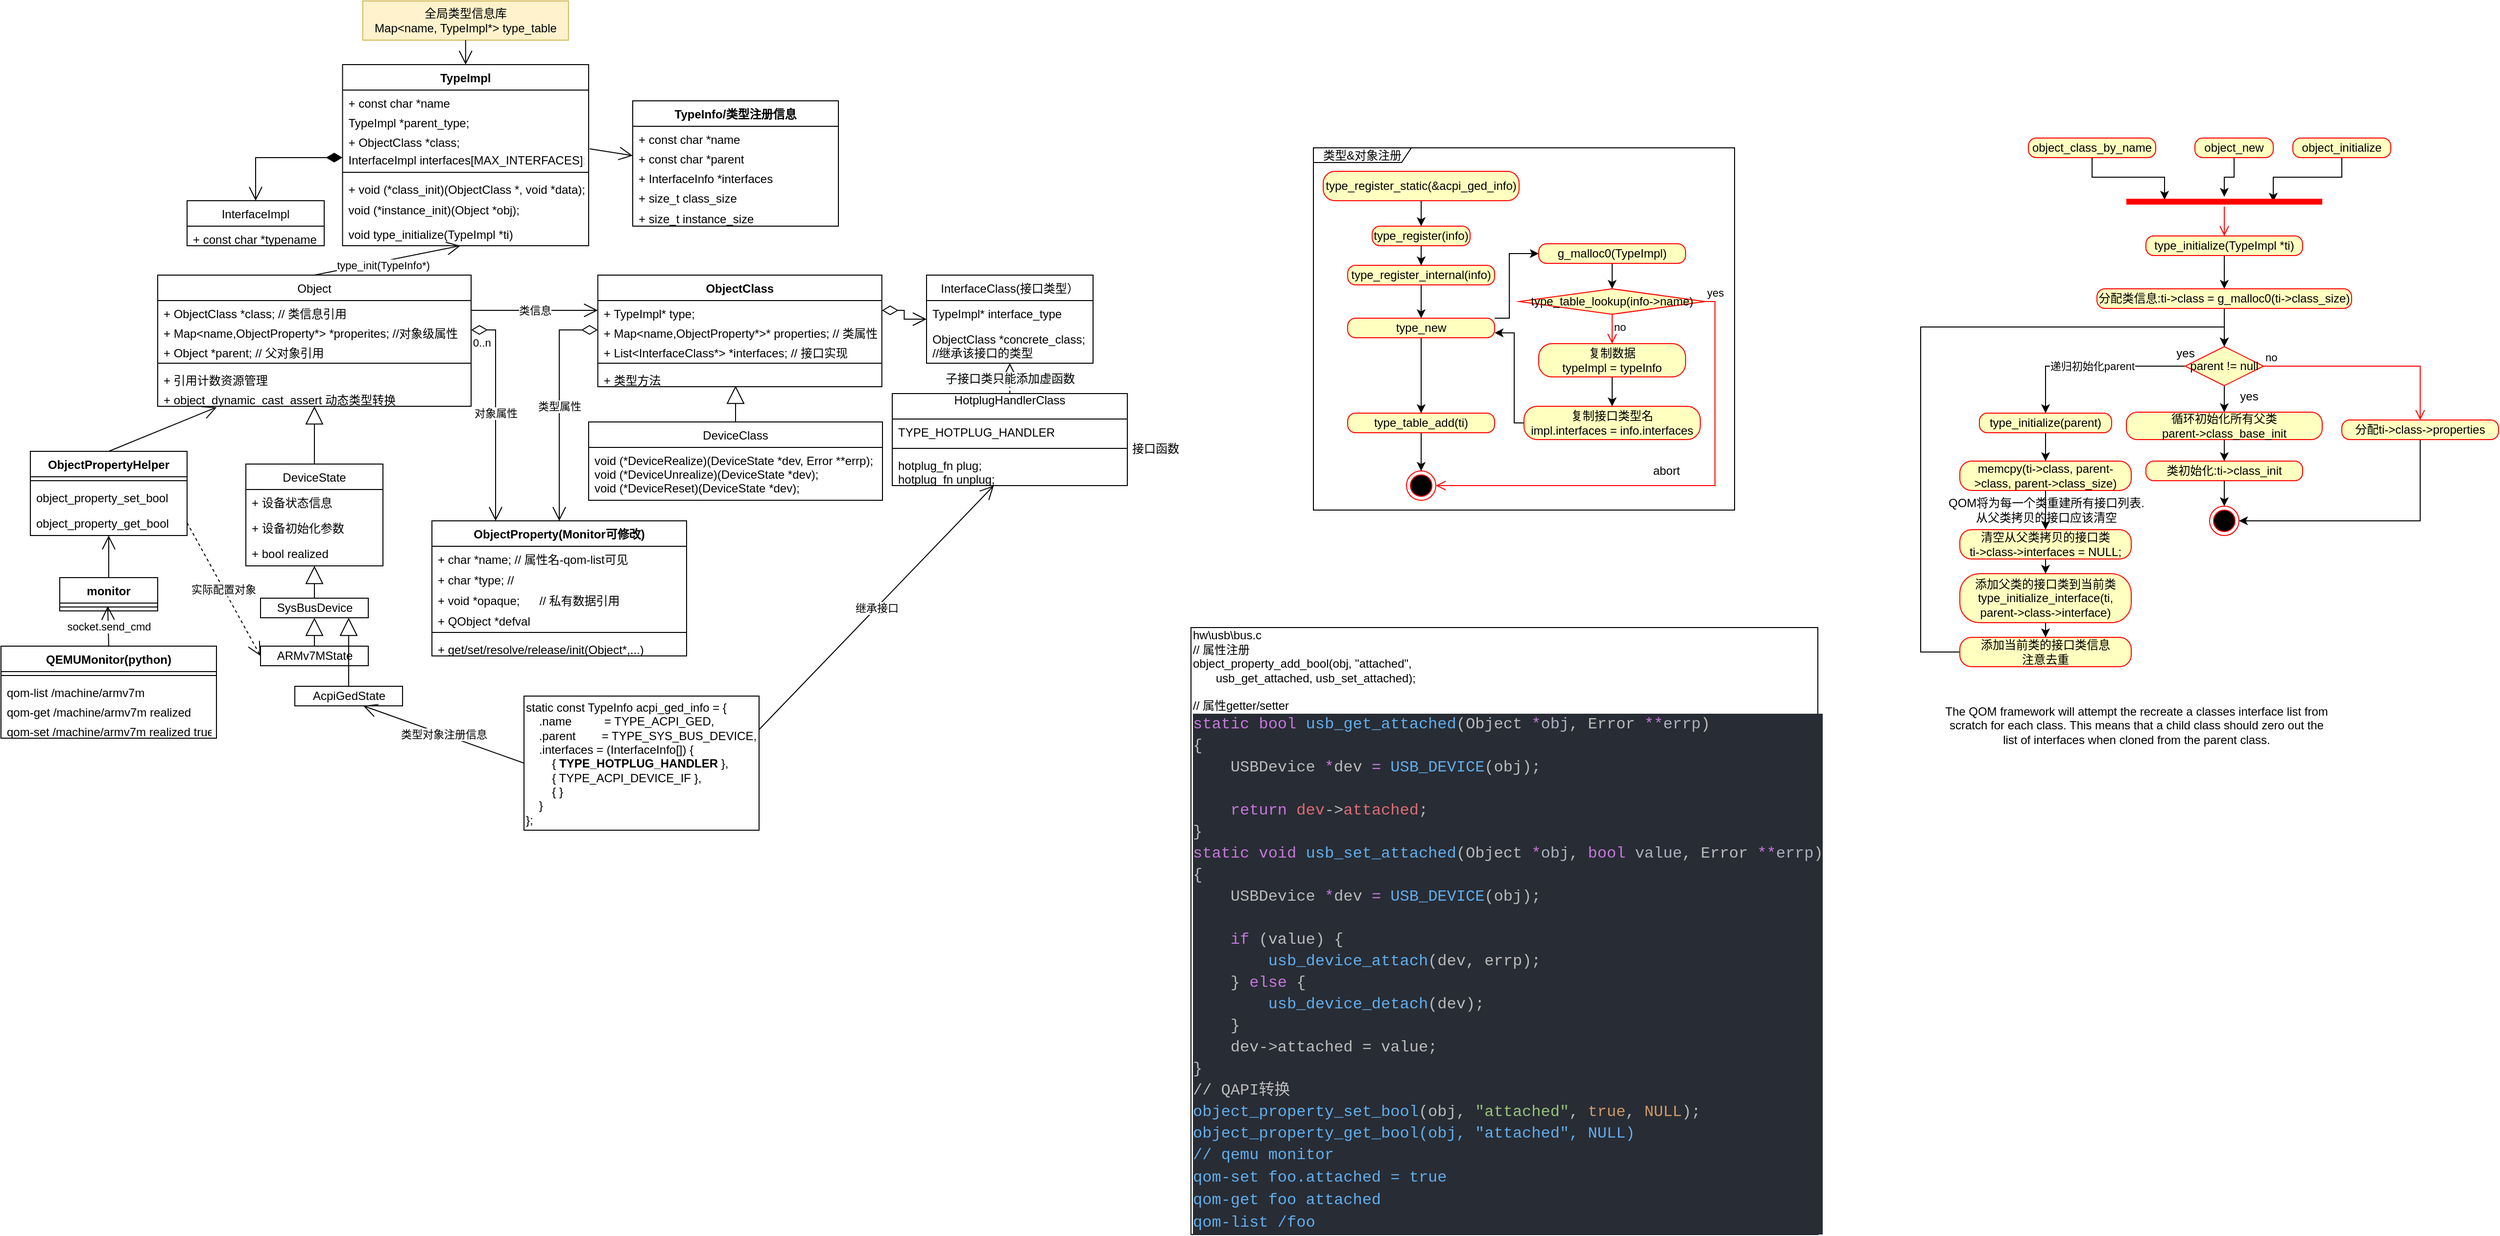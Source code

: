 <mxfile version="16.6.1" type="github">
  <diagram id="s7khT9hOSnQoJCwWfRDU" name="Page-1">
    <mxGraphModel dx="2249" dy="849" grid="1" gridSize="10" guides="1" tooltips="1" connect="1" arrows="1" fold="1" page="1" pageScale="1" pageWidth="827" pageHeight="1169" math="0" shadow="0">
      <root>
        <mxCell id="0" />
        <mxCell id="1" parent="0" />
        <mxCell id="QnAGGfaAY6AX2OodTETw-177" value="类型&amp;amp;对象注册" style="shape=umlFrame;whiteSpace=wrap;html=1;width=100;height=15;swimlaneFillColor=default;" vertex="1" parent="1">
          <mxGeometry x="1220" y="150" width="430" height="370" as="geometry" />
        </mxCell>
        <mxCell id="QnAGGfaAY6AX2OodTETw-1" value="Object" style="swimlane;fontStyle=0;childLayout=stackLayout;horizontal=1;startSize=26;fillColor=none;horizontalStack=0;resizeParent=1;resizeParentMax=0;resizeLast=0;collapsible=1;marginBottom=0;" vertex="1" parent="1">
          <mxGeometry x="40" y="280" width="320" height="134" as="geometry" />
        </mxCell>
        <mxCell id="QnAGGfaAY6AX2OodTETw-32" value="+ ObjectClass *class; // 类信息引用" style="text;strokeColor=none;fillColor=none;align=left;verticalAlign=top;spacingLeft=4;spacingRight=4;overflow=hidden;rotatable=0;points=[[0,0.5],[1,0.5]];portConstraint=eastwest;" vertex="1" parent="QnAGGfaAY6AX2OodTETw-1">
          <mxGeometry y="26" width="320" height="20" as="geometry" />
        </mxCell>
        <mxCell id="QnAGGfaAY6AX2OodTETw-2" value="+ Map&lt;name,ObjectProperty*&gt; *properites; //对象级属性" style="text;strokeColor=none;fillColor=none;align=left;verticalAlign=top;spacingLeft=4;spacingRight=4;overflow=hidden;rotatable=0;points=[[0,0.5],[1,0.5]];portConstraint=eastwest;" vertex="1" parent="QnAGGfaAY6AX2OodTETw-1">
          <mxGeometry y="46" width="320" height="20" as="geometry" />
        </mxCell>
        <mxCell id="QnAGGfaAY6AX2OodTETw-31" value="+ Object *parent; // 父对象引用" style="text;strokeColor=none;fillColor=none;align=left;verticalAlign=top;spacingLeft=4;spacingRight=4;overflow=hidden;rotatable=0;points=[[0,0.5],[1,0.5]];portConstraint=eastwest;" vertex="1" parent="QnAGGfaAY6AX2OodTETw-1">
          <mxGeometry y="66" width="320" height="20" as="geometry" />
        </mxCell>
        <mxCell id="QnAGGfaAY6AX2OodTETw-9" value="" style="line;strokeWidth=1;fillColor=none;align=left;verticalAlign=middle;spacingTop=-1;spacingLeft=3;spacingRight=3;rotatable=0;labelPosition=right;points=[];portConstraint=eastwest;" vertex="1" parent="QnAGGfaAY6AX2OodTETw-1">
          <mxGeometry y="86" width="320" height="8" as="geometry" />
        </mxCell>
        <mxCell id="QnAGGfaAY6AX2OodTETw-3" value="+ 引用计数资源管理" style="text;strokeColor=none;fillColor=none;align=left;verticalAlign=top;spacingLeft=4;spacingRight=4;overflow=hidden;rotatable=0;points=[[0,0.5],[1,0.5]];portConstraint=eastwest;" vertex="1" parent="QnAGGfaAY6AX2OodTETw-1">
          <mxGeometry y="94" width="320" height="20" as="geometry" />
        </mxCell>
        <mxCell id="QnAGGfaAY6AX2OodTETw-10" value="+ object_dynamic_cast_assert 动态类型转换" style="text;strokeColor=none;fillColor=none;align=left;verticalAlign=top;spacingLeft=4;spacingRight=4;overflow=hidden;rotatable=0;points=[[0,0.5],[1,0.5]];portConstraint=eastwest;" vertex="1" parent="QnAGGfaAY6AX2OodTETw-1">
          <mxGeometry y="114" width="320" height="20" as="geometry" />
        </mxCell>
        <mxCell id="QnAGGfaAY6AX2OodTETw-5" value="ObjectClass" style="swimlane;fontStyle=1;align=center;verticalAlign=top;childLayout=stackLayout;horizontal=1;startSize=26;horizontalStack=0;resizeParent=1;resizeParentMax=0;resizeLast=0;collapsible=1;marginBottom=0;" vertex="1" parent="1">
          <mxGeometry x="489.375" y="280" width="290" height="114" as="geometry" />
        </mxCell>
        <mxCell id="QnAGGfaAY6AX2OodTETw-15" value="+ TypeImpl* type;" style="text;strokeColor=none;fillColor=none;align=left;verticalAlign=top;spacingLeft=4;spacingRight=4;overflow=hidden;rotatable=0;points=[[0,0.5],[1,0.5]];portConstraint=eastwest;" vertex="1" parent="QnAGGfaAY6AX2OodTETw-5">
          <mxGeometry y="26" width="290" height="20" as="geometry" />
        </mxCell>
        <mxCell id="QnAGGfaAY6AX2OodTETw-6" value="+ Map&lt;name,ObjectProperty*&gt;* properties; // 类属性" style="text;strokeColor=none;fillColor=none;align=left;verticalAlign=top;spacingLeft=4;spacingRight=4;overflow=hidden;rotatable=0;points=[[0,0.5],[1,0.5]];portConstraint=eastwest;" vertex="1" parent="QnAGGfaAY6AX2OodTETw-5">
          <mxGeometry y="46" width="290" height="20" as="geometry" />
        </mxCell>
        <mxCell id="QnAGGfaAY6AX2OodTETw-131" value="+ List&lt;InterfaceClass*&gt; *interfaces; // 接口实现" style="text;strokeColor=none;fillColor=none;align=left;verticalAlign=top;spacingLeft=4;spacingRight=4;overflow=hidden;rotatable=0;points=[[0,0.5],[1,0.5]];portConstraint=eastwest;" vertex="1" parent="QnAGGfaAY6AX2OodTETw-5">
          <mxGeometry y="66" width="290" height="20" as="geometry" />
        </mxCell>
        <mxCell id="QnAGGfaAY6AX2OodTETw-7" value="" style="line;strokeWidth=1;fillColor=none;align=left;verticalAlign=middle;spacingTop=-1;spacingLeft=3;spacingRight=3;rotatable=0;labelPosition=right;points=[];portConstraint=eastwest;" vertex="1" parent="QnAGGfaAY6AX2OodTETw-5">
          <mxGeometry y="86" width="290" height="8" as="geometry" />
        </mxCell>
        <mxCell id="QnAGGfaAY6AX2OodTETw-8" value="+ 类型方法" style="text;strokeColor=none;fillColor=none;align=left;verticalAlign=top;spacingLeft=4;spacingRight=4;overflow=hidden;rotatable=0;points=[[0,0.5],[1,0.5]];portConstraint=eastwest;" vertex="1" parent="QnAGGfaAY6AX2OodTETw-5">
          <mxGeometry y="94" width="290" height="20" as="geometry" />
        </mxCell>
        <mxCell id="QnAGGfaAY6AX2OodTETw-11" value="DeviceState" style="swimlane;fontStyle=0;childLayout=stackLayout;horizontal=1;startSize=26;fillColor=none;horizontalStack=0;resizeParent=1;resizeParentMax=0;resizeLast=0;collapsible=1;marginBottom=0;" vertex="1" parent="1">
          <mxGeometry x="130" y="473" width="140" height="104" as="geometry" />
        </mxCell>
        <mxCell id="QnAGGfaAY6AX2OodTETw-12" value="+ 设备状态信息" style="text;strokeColor=none;fillColor=none;align=left;verticalAlign=top;spacingLeft=4;spacingRight=4;overflow=hidden;rotatable=0;points=[[0,0.5],[1,0.5]];portConstraint=eastwest;" vertex="1" parent="QnAGGfaAY6AX2OodTETw-11">
          <mxGeometry y="26" width="140" height="26" as="geometry" />
        </mxCell>
        <mxCell id="QnAGGfaAY6AX2OodTETw-13" value="+ 设备初始化参数" style="text;strokeColor=none;fillColor=none;align=left;verticalAlign=top;spacingLeft=4;spacingRight=4;overflow=hidden;rotatable=0;points=[[0,0.5],[1,0.5]];portConstraint=eastwest;" vertex="1" parent="QnAGGfaAY6AX2OodTETw-11">
          <mxGeometry y="52" width="140" height="26" as="geometry" />
        </mxCell>
        <mxCell id="QnAGGfaAY6AX2OodTETw-58" value="+ bool realized" style="text;strokeColor=none;fillColor=none;align=left;verticalAlign=top;spacingLeft=4;spacingRight=4;overflow=hidden;rotatable=0;points=[[0,0.5],[1,0.5]];portConstraint=eastwest;" vertex="1" parent="QnAGGfaAY6AX2OodTETw-11">
          <mxGeometry y="78" width="140" height="26" as="geometry" />
        </mxCell>
        <mxCell id="QnAGGfaAY6AX2OodTETw-16" value="InterfaceClass(接口类型）" style="swimlane;fontStyle=0;childLayout=stackLayout;horizontal=1;startSize=26;fillColor=none;horizontalStack=0;resizeParent=1;resizeParentMax=0;resizeLast=0;collapsible=1;marginBottom=0;" vertex="1" parent="1">
          <mxGeometry x="825" y="280" width="170" height="90" as="geometry" />
        </mxCell>
        <mxCell id="QnAGGfaAY6AX2OodTETw-132" value="TypeImpl* interface_type" style="text;strokeColor=none;fillColor=none;align=left;verticalAlign=top;spacingLeft=4;spacingRight=4;overflow=hidden;rotatable=0;points=[[0,0.5],[1,0.5]];portConstraint=eastwest;" vertex="1" parent="QnAGGfaAY6AX2OodTETw-16">
          <mxGeometry y="26" width="170" height="26" as="geometry" />
        </mxCell>
        <mxCell id="QnAGGfaAY6AX2OodTETw-214" value="ObjectClass *concrete_class;&#xa;//继承该接口的类型" style="text;strokeColor=none;fillColor=none;align=left;verticalAlign=top;spacingLeft=4;spacingRight=4;overflow=hidden;rotatable=0;points=[[0,0.5],[1,0.5]];portConstraint=eastwest;" vertex="1" parent="QnAGGfaAY6AX2OodTETw-16">
          <mxGeometry y="52" width="170" height="38" as="geometry" />
        </mxCell>
        <mxCell id="QnAGGfaAY6AX2OodTETw-21" value="HotplugHandlerClass&#xa;" style="swimlane;fontStyle=0;childLayout=stackLayout;horizontal=1;startSize=26;fillColor=none;horizontalStack=0;resizeParent=1;resizeParentMax=0;resizeLast=0;collapsible=1;marginBottom=0;" vertex="1" parent="1">
          <mxGeometry x="790" y="401" width="240" height="94" as="geometry" />
        </mxCell>
        <mxCell id="QnAGGfaAY6AX2OodTETw-85" value="TYPE_HOTPLUG_HANDLER" style="text;strokeColor=none;fillColor=none;align=left;verticalAlign=top;spacingLeft=4;spacingRight=4;overflow=hidden;rotatable=0;points=[[0,0.5],[1,0.5]];portConstraint=eastwest;" vertex="1" parent="QnAGGfaAY6AX2OodTETw-21">
          <mxGeometry y="26" width="240" height="26" as="geometry" />
        </mxCell>
        <mxCell id="QnAGGfaAY6AX2OodTETw-84" value="接口函数" style="line;strokeWidth=1;fillColor=none;align=left;verticalAlign=middle;spacingTop=-1;spacingLeft=3;spacingRight=3;rotatable=0;labelPosition=right;points=[];portConstraint=eastwest;" vertex="1" parent="QnAGGfaAY6AX2OodTETw-21">
          <mxGeometry y="52" width="240" height="8" as="geometry" />
        </mxCell>
        <mxCell id="QnAGGfaAY6AX2OodTETw-22" value="hotplug_fn plug;&#xa;hotplug_fn unplug;" style="text;strokeColor=none;fillColor=none;align=left;verticalAlign=top;spacingLeft=4;spacingRight=4;overflow=hidden;rotatable=0;points=[[0,0.5],[1,0.5]];portConstraint=eastwest;" vertex="1" parent="QnAGGfaAY6AX2OodTETw-21">
          <mxGeometry y="60" width="240" height="34" as="geometry" />
        </mxCell>
        <mxCell id="QnAGGfaAY6AX2OodTETw-25" value="&lt;span style=&quot;font-size: 12px ; background-color: rgb(248 , 249 , 250)&quot;&gt;子接口类只能添加虚函数&lt;/span&gt;" style="endArrow=block;dashed=1;endFill=0;endSize=12;html=1;rounded=0;entryX=0.5;entryY=1;entryDx=0;entryDy=0;exitX=0.5;exitY=0;exitDx=0;exitDy=0;" edge="1" parent="1" source="QnAGGfaAY6AX2OodTETw-21" target="QnAGGfaAY6AX2OodTETw-16">
          <mxGeometry width="160" relative="1" as="geometry">
            <mxPoint x="725" y="530" as="sourcePoint" />
            <mxPoint x="885" y="530" as="targetPoint" />
          </mxGeometry>
        </mxCell>
        <mxCell id="QnAGGfaAY6AX2OodTETw-26" value="DeviceClass" style="swimlane;fontStyle=0;childLayout=stackLayout;horizontal=1;startSize=26;fillColor=none;horizontalStack=0;resizeParent=1;resizeParentMax=0;resizeLast=0;collapsible=1;marginBottom=0;" vertex="1" parent="1">
          <mxGeometry x="480" y="430" width="300" height="80" as="geometry" />
        </mxCell>
        <mxCell id="QnAGGfaAY6AX2OodTETw-27" value="void (*DeviceRealize)(DeviceState *dev, Error **errp);&#xa;void (*DeviceUnrealize)(DeviceState *dev);&#xa;void (*DeviceReset)(DeviceState *dev);" style="text;strokeColor=none;fillColor=none;align=left;verticalAlign=top;spacingLeft=4;spacingRight=4;overflow=hidden;rotatable=0;points=[[0,0.5],[1,0.5]];portConstraint=eastwest;" vertex="1" parent="QnAGGfaAY6AX2OodTETw-26">
          <mxGeometry y="26" width="300" height="54" as="geometry" />
        </mxCell>
        <mxCell id="QnAGGfaAY6AX2OodTETw-29" value="" style="endArrow=block;endSize=16;endFill=0;html=1;rounded=0;exitX=0.5;exitY=0;exitDx=0;exitDy=0;entryX=0.485;entryY=0.95;entryDx=0;entryDy=0;entryPerimeter=0;" edge="1" parent="1" source="QnAGGfaAY6AX2OodTETw-26" target="QnAGGfaAY6AX2OodTETw-8">
          <mxGeometry width="160" relative="1" as="geometry">
            <mxPoint x="665" y="530" as="sourcePoint" />
            <mxPoint x="630" y="400" as="targetPoint" />
          </mxGeometry>
        </mxCell>
        <mxCell id="QnAGGfaAY6AX2OodTETw-30" value="" style="endArrow=block;endSize=16;endFill=0;html=1;rounded=0;exitX=0.5;exitY=0;exitDx=0;exitDy=0;" edge="1" parent="1" source="QnAGGfaAY6AX2OodTETw-11" target="QnAGGfaAY6AX2OodTETw-10">
          <mxGeometry width="160" relative="1" as="geometry">
            <mxPoint x="510" y="485" as="sourcePoint" />
            <mxPoint x="540.07" y="424" as="targetPoint" />
          </mxGeometry>
        </mxCell>
        <mxCell id="QnAGGfaAY6AX2OodTETw-33" value="ObjectProperty(Monitor可修改)" style="swimlane;fontStyle=1;align=center;verticalAlign=top;childLayout=stackLayout;horizontal=1;startSize=26;horizontalStack=0;resizeParent=1;resizeParentMax=0;resizeLast=0;collapsible=1;marginBottom=0;" vertex="1" parent="1">
          <mxGeometry x="320" y="531" width="260" height="138" as="geometry" />
        </mxCell>
        <mxCell id="QnAGGfaAY6AX2OodTETw-34" value="+ char *name; // 属性名-qom-list可见" style="text;strokeColor=none;fillColor=none;align=left;verticalAlign=top;spacingLeft=4;spacingRight=4;overflow=hidden;rotatable=0;points=[[0,0.5],[1,0.5]];portConstraint=eastwest;" vertex="1" parent="QnAGGfaAY6AX2OodTETw-33">
          <mxGeometry y="26" width="260" height="21" as="geometry" />
        </mxCell>
        <mxCell id="QnAGGfaAY6AX2OodTETw-35" value="+ char *type; // " style="text;strokeColor=none;fillColor=none;align=left;verticalAlign=top;spacingLeft=4;spacingRight=4;overflow=hidden;rotatable=0;points=[[0,0.5],[1,0.5]];portConstraint=eastwest;" vertex="1" parent="QnAGGfaAY6AX2OodTETw-33">
          <mxGeometry y="47" width="260" height="21" as="geometry" />
        </mxCell>
        <mxCell id="QnAGGfaAY6AX2OodTETw-37" value="+ void *opaque;      // 私有数据引用" style="text;strokeColor=none;fillColor=none;align=left;verticalAlign=top;spacingLeft=4;spacingRight=4;overflow=hidden;rotatable=0;points=[[0,0.5],[1,0.5]];portConstraint=eastwest;" vertex="1" parent="QnAGGfaAY6AX2OodTETw-33">
          <mxGeometry y="68" width="260" height="21" as="geometry" />
        </mxCell>
        <mxCell id="QnAGGfaAY6AX2OodTETw-38" value="+ QObject *defval" style="text;strokeColor=none;fillColor=none;align=left;verticalAlign=top;spacingLeft=4;spacingRight=4;overflow=hidden;rotatable=0;points=[[0,0.5],[1,0.5]];portConstraint=eastwest;" vertex="1" parent="QnAGGfaAY6AX2OodTETw-33">
          <mxGeometry y="89" width="260" height="21" as="geometry" />
        </mxCell>
        <mxCell id="QnAGGfaAY6AX2OodTETw-39" value="" style="line;strokeWidth=1;fillColor=none;align=left;verticalAlign=middle;spacingTop=-1;spacingLeft=3;spacingRight=3;rotatable=0;labelPosition=right;points=[];portConstraint=eastwest;" vertex="1" parent="QnAGGfaAY6AX2OodTETw-33">
          <mxGeometry y="110" width="260" height="8" as="geometry" />
        </mxCell>
        <mxCell id="QnAGGfaAY6AX2OodTETw-40" value="+ get/set/resolve/release/init(Object*,...)" style="text;strokeColor=none;fillColor=none;align=left;verticalAlign=top;spacingLeft=4;spacingRight=4;overflow=hidden;rotatable=0;points=[[0,0.5],[1,0.5]];portConstraint=eastwest;" vertex="1" parent="QnAGGfaAY6AX2OodTETw-33">
          <mxGeometry y="118" width="260" height="20" as="geometry" />
        </mxCell>
        <mxCell id="QnAGGfaAY6AX2OodTETw-46" value="&lt;div&gt;hw\usb\bus.c&lt;br&gt;&lt;/div&gt;&lt;div&gt;// 属性注册&lt;/div&gt;&lt;div&gt;object_property_add_bool(obj,&amp;nbsp;&lt;span&gt;&quot;attached&quot;,&lt;/span&gt;&lt;/div&gt;&lt;div&gt;&lt;span&gt;&amp;nbsp; &amp;nbsp; &amp;nbsp; &amp;nbsp;usb_get_attached, usb_set_attached);&lt;/span&gt;&lt;/div&gt;&lt;div&gt;&lt;span&gt;&lt;br&gt;&lt;/span&gt;&lt;/div&gt;&lt;div&gt;// 属性getter/setter&lt;/div&gt;&lt;div&gt;&lt;div style=&quot;background-color: rgb(40 , 44 , 52) ; line-height: 22px&quot;&gt;&lt;div style=&quot;color: rgb(187 , 187 , 187) ; font-family: &amp;#34;consolas&amp;#34; , &amp;#34;courier new&amp;#34; , monospace ; font-size: 16px&quot;&gt;&lt;span style=&quot;color: #c678dd&quot;&gt;static&lt;/span&gt;&amp;nbsp;&lt;span style=&quot;color: #c678dd&quot;&gt;bool&lt;/span&gt;&amp;nbsp;&lt;span style=&quot;color: #61afef&quot;&gt;usb_get_attached&lt;/span&gt;(Object&amp;nbsp;&lt;span style=&quot;color: #c678dd&quot;&gt;*&lt;/span&gt;&lt;span style=&quot;color: #abb2bf&quot;&gt;obj&lt;/span&gt;,&amp;nbsp;Error&amp;nbsp;&lt;span style=&quot;color: #c678dd&quot;&gt;**&lt;/span&gt;&lt;span style=&quot;color: #abb2bf&quot;&gt;errp&lt;/span&gt;)&lt;/div&gt;&lt;div style=&quot;color: rgb(187 , 187 , 187) ; font-family: &amp;#34;consolas&amp;#34; , &amp;#34;courier new&amp;#34; , monospace ; font-size: 16px&quot;&gt;{&lt;/div&gt;&lt;div style=&quot;color: rgb(187 , 187 , 187) ; font-family: &amp;#34;consolas&amp;#34; , &amp;#34;courier new&amp;#34; , monospace ; font-size: 16px&quot;&gt;&amp;nbsp;&amp;nbsp;&amp;nbsp;&amp;nbsp;USBDevice&amp;nbsp;&lt;span style=&quot;color: #c678dd&quot;&gt;*&lt;/span&gt;dev&amp;nbsp;&lt;span style=&quot;color: #c678dd&quot;&gt;=&lt;/span&gt;&amp;nbsp;&lt;span style=&quot;color: #61afef&quot;&gt;USB_DEVICE&lt;/span&gt;(obj);&lt;/div&gt;&lt;br&gt;&lt;div style=&quot;color: rgb(187 , 187 , 187) ; font-family: &amp;#34;consolas&amp;#34; , &amp;#34;courier new&amp;#34; , monospace ; font-size: 16px&quot;&gt;&amp;nbsp;&amp;nbsp;&amp;nbsp;&amp;nbsp;&lt;span style=&quot;color: #c678dd&quot;&gt;return&lt;/span&gt;&amp;nbsp;&lt;span style=&quot;color: #e06c75&quot;&gt;dev&lt;/span&gt;-&amp;gt;&lt;span style=&quot;color: #e06c75&quot;&gt;attached&lt;/span&gt;;&lt;/div&gt;&lt;div style=&quot;color: rgb(187 , 187 , 187) ; font-family: &amp;#34;consolas&amp;#34; , &amp;#34;courier new&amp;#34; , monospace ; font-size: 16px&quot;&gt;}&lt;/div&gt;&lt;div&gt;&lt;div style=&quot;line-height: 22px&quot;&gt;&lt;div style=&quot;color: rgb(187 , 187 , 187) ; font-family: &amp;#34;consolas&amp;#34; , &amp;#34;courier new&amp;#34; , monospace ; font-size: 16px&quot;&gt;&lt;span style=&quot;color: #c678dd&quot;&gt;static&lt;/span&gt;&amp;nbsp;&lt;span style=&quot;color: #c678dd&quot;&gt;void&lt;/span&gt;&amp;nbsp;&lt;span style=&quot;color: #61afef&quot;&gt;usb_set_attached&lt;/span&gt;(Object&amp;nbsp;&lt;span style=&quot;color: #c678dd&quot;&gt;*&lt;/span&gt;&lt;span style=&quot;color: #abb2bf&quot;&gt;obj&lt;/span&gt;,&amp;nbsp;&lt;span style=&quot;color: #c678dd&quot;&gt;bool&lt;/span&gt;&amp;nbsp;&lt;span style=&quot;color: #abb2bf&quot;&gt;value&lt;/span&gt;,&amp;nbsp;Error&amp;nbsp;&lt;span style=&quot;color: #c678dd&quot;&gt;**&lt;/span&gt;&lt;span style=&quot;color: #abb2bf&quot;&gt;errp&lt;/span&gt;)&lt;/div&gt;&lt;div style=&quot;color: rgb(187 , 187 , 187) ; font-family: &amp;#34;consolas&amp;#34; , &amp;#34;courier new&amp;#34; , monospace ; font-size: 16px&quot;&gt;{&lt;/div&gt;&lt;div style=&quot;color: rgb(187 , 187 , 187) ; font-family: &amp;#34;consolas&amp;#34; , &amp;#34;courier new&amp;#34; , monospace ; font-size: 16px&quot;&gt;&amp;nbsp;&amp;nbsp;&amp;nbsp;&amp;nbsp;USBDevice&amp;nbsp;&lt;span style=&quot;color: #c678dd&quot;&gt;*&lt;/span&gt;dev&amp;nbsp;&lt;span style=&quot;color: #c678dd&quot;&gt;=&lt;/span&gt;&amp;nbsp;&lt;span style=&quot;color: #61afef&quot;&gt;USB_DEVICE&lt;/span&gt;(obj);&lt;/div&gt;&lt;br&gt;&lt;div style=&quot;color: rgb(187 , 187 , 187) ; font-family: &amp;#34;consolas&amp;#34; , &amp;#34;courier new&amp;#34; , monospace ; font-size: 16px&quot;&gt;&amp;nbsp;&amp;nbsp;&amp;nbsp;&amp;nbsp;&lt;span style=&quot;color: #c678dd&quot;&gt;if&lt;/span&gt;&amp;nbsp;(value)&amp;nbsp;{&lt;/div&gt;&lt;div style=&quot;color: rgb(187 , 187 , 187) ; font-family: &amp;#34;consolas&amp;#34; , &amp;#34;courier new&amp;#34; , monospace ; font-size: 16px&quot;&gt;&amp;nbsp;&amp;nbsp;&amp;nbsp;&amp;nbsp;&amp;nbsp;&amp;nbsp;&amp;nbsp;&amp;nbsp;&lt;span style=&quot;color: #61afef&quot;&gt;usb_device_attach&lt;/span&gt;(dev,&amp;nbsp;errp);&lt;/div&gt;&lt;div style=&quot;color: rgb(187 , 187 , 187) ; font-family: &amp;#34;consolas&amp;#34; , &amp;#34;courier new&amp;#34; , monospace ; font-size: 16px&quot;&gt;&amp;nbsp;&amp;nbsp;&amp;nbsp;&amp;nbsp;}&amp;nbsp;&lt;span style=&quot;color: #c678dd&quot;&gt;else&lt;/span&gt;&amp;nbsp;{&lt;/div&gt;&lt;div style=&quot;color: rgb(187 , 187 , 187) ; font-family: &amp;#34;consolas&amp;#34; , &amp;#34;courier new&amp;#34; , monospace ; font-size: 16px&quot;&gt;&amp;nbsp;&amp;nbsp;&amp;nbsp;&amp;nbsp;&amp;nbsp;&amp;nbsp;&amp;nbsp;&amp;nbsp;&lt;span style=&quot;color: #61afef&quot;&gt;usb_device_detach&lt;/span&gt;(dev);&lt;/div&gt;&lt;div style=&quot;color: rgb(187 , 187 , 187) ; font-family: &amp;#34;consolas&amp;#34; , &amp;#34;courier new&amp;#34; , monospace ; font-size: 16px&quot;&gt;&amp;nbsp;&amp;nbsp;&amp;nbsp;&amp;nbsp;}&lt;/div&gt;&lt;div style=&quot;color: rgb(187 , 187 , 187) ; font-family: &amp;#34;consolas&amp;#34; , &amp;#34;courier new&amp;#34; , monospace ; font-size: 16px&quot;&gt;&amp;nbsp; &amp;nbsp; dev-&amp;gt;attached = value;&lt;/div&gt;&lt;div style=&quot;color: rgb(187 , 187 , 187) ; font-family: &amp;#34;consolas&amp;#34; , &amp;#34;courier new&amp;#34; , monospace ; font-size: 16px&quot;&gt;}&lt;/div&gt;&lt;div style=&quot;color: rgb(187 , 187 , 187) ; font-family: &amp;#34;consolas&amp;#34; , &amp;#34;courier new&amp;#34; , monospace ; font-size: 16px&quot;&gt;// QAPI转换&lt;/div&gt;&lt;div style=&quot;color: rgb(187 , 187 , 187) ; font-family: &amp;#34;consolas&amp;#34; , &amp;#34;courier new&amp;#34; , monospace ; font-size: 16px&quot;&gt;&lt;div style=&quot;font-family: &amp;#34;consolas&amp;#34; , &amp;#34;courier new&amp;#34; , monospace ; line-height: 22px&quot;&gt;&lt;span style=&quot;color: #61afef&quot;&gt;object_property_set_bool&lt;/span&gt;(obj,&amp;nbsp;&lt;span style=&quot;color: #98c379&quot;&gt;&quot;attached&quot;&lt;/span&gt;,&amp;nbsp;&lt;span style=&quot;color: #d19a66&quot;&gt;true&lt;/span&gt;,&amp;nbsp;&lt;span style=&quot;color: #d19a66&quot;&gt;NULL&lt;/span&gt;);&lt;/div&gt;&lt;/div&gt;&lt;div style=&quot;line-height: 22px&quot;&gt;&lt;div style=&quot;color: rgb(187 , 187 , 187) ; font-family: &amp;#34;consolas&amp;#34; , &amp;#34;courier new&amp;#34; , monospace ; font-size: 16px ; line-height: 22px&quot;&gt;&lt;span style=&quot;color: #61afef&quot;&gt;object_property_get_bool(obj, &quot;attached&quot;, NULL)&lt;/span&gt;&lt;/div&gt;&lt;div style=&quot;line-height: 22px&quot;&gt;&lt;font color=&quot;#61afef&quot; face=&quot;consolas, courier new, monospace&quot;&gt;&lt;span style=&quot;font-size: 16px&quot;&gt;// qemu monitor&lt;/span&gt;&lt;/font&gt;&lt;/div&gt;&lt;div style=&quot;line-height: 22px&quot;&gt;&lt;font color=&quot;#61afef&quot; face=&quot;consolas, courier new, monospace&quot;&gt;&lt;span style=&quot;font-size: 16px&quot;&gt;qom-set foo.attached = true&lt;/span&gt;&lt;/font&gt;&lt;br&gt;&lt;/div&gt;&lt;div style=&quot;line-height: 22px&quot;&gt;&lt;font color=&quot;#61afef&quot; face=&quot;consolas, courier new, monospace&quot;&gt;&lt;span style=&quot;font-size: 16px&quot;&gt;qom-get foo attached&lt;/span&gt;&lt;/font&gt;&lt;/div&gt;&lt;div style=&quot;line-height: 22px&quot;&gt;&lt;font color=&quot;#61afef&quot; face=&quot;consolas, courier new, monospace&quot;&gt;&lt;span style=&quot;font-size: 16px&quot;&gt;qom-list /foo&lt;/span&gt;&lt;/font&gt;&lt;/div&gt;&lt;/div&gt;&lt;/div&gt;&lt;/div&gt;&lt;/div&gt;&lt;/div&gt;" style="whiteSpace=wrap;html=1;align=left;" vertex="1" parent="1">
          <mxGeometry x="1095" y="640" width="640" height="620" as="geometry" />
        </mxCell>
        <mxCell id="QnAGGfaAY6AX2OodTETw-47" value="QEMUMonitor(python)" style="swimlane;fontStyle=1;align=center;verticalAlign=top;childLayout=stackLayout;horizontal=1;startSize=26;horizontalStack=0;resizeParent=1;resizeParentMax=0;resizeLast=0;collapsible=1;marginBottom=0;" vertex="1" parent="1">
          <mxGeometry x="-120" y="659" width="220" height="94" as="geometry" />
        </mxCell>
        <mxCell id="QnAGGfaAY6AX2OodTETw-49" value="" style="line;strokeWidth=1;fillColor=none;align=left;verticalAlign=middle;spacingTop=-1;spacingLeft=3;spacingRight=3;rotatable=0;labelPosition=right;points=[];portConstraint=eastwest;" vertex="1" parent="QnAGGfaAY6AX2OodTETw-47">
          <mxGeometry y="26" width="220" height="8" as="geometry" />
        </mxCell>
        <mxCell id="QnAGGfaAY6AX2OodTETw-50" value="qom-list /machine/armv7m" style="text;strokeColor=none;fillColor=none;align=left;verticalAlign=top;spacingLeft=4;spacingRight=4;overflow=hidden;rotatable=0;points=[[0,0.5],[1,0.5]];portConstraint=eastwest;" vertex="1" parent="QnAGGfaAY6AX2OodTETw-47">
          <mxGeometry y="34" width="220" height="20" as="geometry" />
        </mxCell>
        <mxCell id="QnAGGfaAY6AX2OodTETw-51" value="qom-get /machine/armv7m realized" style="text;strokeColor=none;fillColor=none;align=left;verticalAlign=top;spacingLeft=4;spacingRight=4;overflow=hidden;rotatable=0;points=[[0,0.5],[1,0.5]];portConstraint=eastwest;" vertex="1" parent="QnAGGfaAY6AX2OodTETw-47">
          <mxGeometry y="54" width="220" height="20" as="geometry" />
        </mxCell>
        <mxCell id="QnAGGfaAY6AX2OodTETw-52" value="qom-set /machine/armv7m realized true" style="text;strokeColor=none;fillColor=none;align=left;verticalAlign=top;spacingLeft=4;spacingRight=4;overflow=hidden;rotatable=0;points=[[0,0.5],[1,0.5]];portConstraint=eastwest;" vertex="1" parent="QnAGGfaAY6AX2OodTETw-47">
          <mxGeometry y="74" width="220" height="20" as="geometry" />
        </mxCell>
        <mxCell id="QnAGGfaAY6AX2OodTETw-53" value="ObjectPropertyHelper" style="swimlane;fontStyle=1;align=center;verticalAlign=top;childLayout=stackLayout;horizontal=1;startSize=26;horizontalStack=0;resizeParent=1;resizeParentMax=0;resizeLast=0;collapsible=1;marginBottom=0;" vertex="1" parent="1">
          <mxGeometry x="-90" y="460" width="160" height="86" as="geometry" />
        </mxCell>
        <mxCell id="QnAGGfaAY6AX2OodTETw-55" value="" style="line;strokeWidth=1;fillColor=none;align=left;verticalAlign=middle;spacingTop=-1;spacingLeft=3;spacingRight=3;rotatable=0;labelPosition=right;points=[];portConstraint=eastwest;" vertex="1" parent="QnAGGfaAY6AX2OodTETw-53">
          <mxGeometry y="26" width="160" height="8" as="geometry" />
        </mxCell>
        <mxCell id="QnAGGfaAY6AX2OodTETw-56" value="object_property_set_bool" style="text;strokeColor=none;fillColor=none;align=left;verticalAlign=top;spacingLeft=4;spacingRight=4;overflow=hidden;rotatable=0;points=[[0,0.5],[1,0.5]];portConstraint=eastwest;" vertex="1" parent="QnAGGfaAY6AX2OodTETw-53">
          <mxGeometry y="34" width="160" height="26" as="geometry" />
        </mxCell>
        <mxCell id="QnAGGfaAY6AX2OodTETw-57" value="object_property_get_bool" style="text;strokeColor=none;fillColor=none;align=left;verticalAlign=top;spacingLeft=4;spacingRight=4;overflow=hidden;rotatable=0;points=[[0,0.5],[1,0.5]];portConstraint=eastwest;" vertex="1" parent="QnAGGfaAY6AX2OodTETw-53">
          <mxGeometry y="60" width="160" height="26" as="geometry" />
        </mxCell>
        <mxCell id="QnAGGfaAY6AX2OodTETw-63" value="SysBusDevice" style="html=1;" vertex="1" parent="1">
          <mxGeometry x="145" y="610" width="110" height="20" as="geometry" />
        </mxCell>
        <mxCell id="QnAGGfaAY6AX2OodTETw-64" value="" style="endArrow=block;endSize=16;endFill=0;html=1;rounded=0;exitX=0.5;exitY=0;exitDx=0;exitDy=0;" edge="1" parent="1" source="QnAGGfaAY6AX2OodTETw-63" target="QnAGGfaAY6AX2OodTETw-58">
          <mxGeometry width="160" relative="1" as="geometry">
            <mxPoint x="210" y="483" as="sourcePoint" />
            <mxPoint x="210" y="433" as="targetPoint" />
          </mxGeometry>
        </mxCell>
        <mxCell id="QnAGGfaAY6AX2OodTETw-65" value="ARMv7MState" style="html=1;" vertex="1" parent="1">
          <mxGeometry x="145" y="659" width="110" height="20" as="geometry" />
        </mxCell>
        <mxCell id="QnAGGfaAY6AX2OodTETw-66" value="" style="endArrow=block;endSize=16;endFill=0;html=1;rounded=0;exitX=0.5;exitY=0;exitDx=0;exitDy=0;" edge="1" parent="1" source="QnAGGfaAY6AX2OodTETw-65" target="QnAGGfaAY6AX2OodTETw-63">
          <mxGeometry width="160" relative="1" as="geometry">
            <mxPoint x="210" y="620" as="sourcePoint" />
            <mxPoint x="210" y="587" as="targetPoint" />
          </mxGeometry>
        </mxCell>
        <mxCell id="QnAGGfaAY6AX2OodTETw-67" value="socket.send_cmd" style="endArrow=open;endFill=1;endSize=12;html=1;rounded=0;entryX=0.49;entryY=0.375;entryDx=0;entryDy=0;exitX=0.5;exitY=0;exitDx=0;exitDy=0;entryPerimeter=0;" edge="1" parent="1" source="QnAGGfaAY6AX2OodTETw-47" target="QnAGGfaAY6AX2OodTETw-69">
          <mxGeometry width="160" relative="1" as="geometry">
            <mxPoint x="90" y="683.5" as="sourcePoint" />
            <mxPoint x="150" y="683.5" as="targetPoint" />
          </mxGeometry>
        </mxCell>
        <mxCell id="QnAGGfaAY6AX2OodTETw-68" value="monitor" style="swimlane;fontStyle=1;align=center;verticalAlign=top;childLayout=stackLayout;horizontal=1;startSize=26;horizontalStack=0;resizeParent=1;resizeParentMax=0;resizeLast=0;collapsible=1;marginBottom=0;" vertex="1" parent="1">
          <mxGeometry x="-60" y="589" width="100" height="34" as="geometry" />
        </mxCell>
        <mxCell id="QnAGGfaAY6AX2OodTETw-69" value="" style="line;strokeWidth=1;fillColor=none;align=left;verticalAlign=middle;spacingTop=-1;spacingLeft=3;spacingRight=3;rotatable=0;labelPosition=right;points=[];portConstraint=eastwest;" vertex="1" parent="QnAGGfaAY6AX2OodTETw-68">
          <mxGeometry y="26" width="100" height="8" as="geometry" />
        </mxCell>
        <mxCell id="QnAGGfaAY6AX2OodTETw-73" value="" style="endArrow=open;endFill=1;endSize=12;html=1;rounded=0;exitX=0.5;exitY=0;exitDx=0;exitDy=0;" edge="1" parent="1" source="QnAGGfaAY6AX2OodTETw-68" target="QnAGGfaAY6AX2OodTETw-57">
          <mxGeometry width="160" relative="1" as="geometry">
            <mxPoint x="450" y="1013.5" as="sourcePoint" />
            <mxPoint x="610" y="1013.5" as="targetPoint" />
          </mxGeometry>
        </mxCell>
        <mxCell id="QnAGGfaAY6AX2OodTETw-74" value="" style="endArrow=open;endFill=1;endSize=12;html=1;rounded=0;exitX=0.5;exitY=0;exitDx=0;exitDy=0;entryX=0.188;entryY=1.05;entryDx=0;entryDy=0;entryPerimeter=0;" edge="1" parent="1" source="QnAGGfaAY6AX2OodTETw-53" target="QnAGGfaAY6AX2OodTETw-10">
          <mxGeometry width="160" relative="1" as="geometry">
            <mxPoint x="-30" y="490" as="sourcePoint" />
            <mxPoint x="130" y="490" as="targetPoint" />
          </mxGeometry>
        </mxCell>
        <mxCell id="QnAGGfaAY6AX2OodTETw-75" value="对象属性" style="endArrow=open;html=1;endSize=12;startArrow=diamondThin;startSize=14;startFill=0;edgeStyle=orthogonalEdgeStyle;rounded=0;exitX=1;exitY=0.5;exitDx=0;exitDy=0;entryX=0.25;entryY=0;entryDx=0;entryDy=0;" edge="1" parent="1" source="QnAGGfaAY6AX2OodTETw-2" target="QnAGGfaAY6AX2OodTETw-33">
          <mxGeometry relative="1" as="geometry">
            <mxPoint x="590" y="730" as="sourcePoint" />
            <mxPoint x="750" y="730" as="targetPoint" />
          </mxGeometry>
        </mxCell>
        <mxCell id="QnAGGfaAY6AX2OodTETw-76" value="0..n" style="edgeLabel;resizable=0;html=1;align=left;verticalAlign=top;" connectable="0" vertex="1" parent="QnAGGfaAY6AX2OodTETw-75">
          <mxGeometry x="-1" relative="1" as="geometry" />
        </mxCell>
        <mxCell id="QnAGGfaAY6AX2OodTETw-78" value="类型属性" style="endArrow=open;html=1;endSize=12;startArrow=diamondThin;startSize=14;startFill=0;edgeStyle=orthogonalEdgeStyle;rounded=0;exitX=0;exitY=0.5;exitDx=0;exitDy=0;entryX=0.5;entryY=0;entryDx=0;entryDy=0;" edge="1" parent="1" source="QnAGGfaAY6AX2OodTETw-6" target="QnAGGfaAY6AX2OodTETw-33">
          <mxGeometry relative="1" as="geometry">
            <mxPoint x="370" y="335" as="sourcePoint" />
            <mxPoint x="395" y="500" as="targetPoint" />
          </mxGeometry>
        </mxCell>
        <mxCell id="QnAGGfaAY6AX2OodTETw-81" value="" style="endArrow=open;html=1;endSize=12;startArrow=diamondThin;startSize=14;startFill=0;edgeStyle=orthogonalEdgeStyle;rounded=0;exitX=1;exitY=0.5;exitDx=0;exitDy=0;entryX=0;entryY=0.5;entryDx=0;entryDy=0;" edge="1" parent="1" source="QnAGGfaAY6AX2OodTETw-15" target="QnAGGfaAY6AX2OodTETw-16">
          <mxGeometry relative="1" as="geometry">
            <mxPoint x="495" y="326" as="sourcePoint" />
            <mxPoint x="415" y="491" as="targetPoint" />
          </mxGeometry>
        </mxCell>
        <mxCell id="QnAGGfaAY6AX2OodTETw-82" value="实际配置对象" style="endArrow=open;endSize=12;dashed=1;html=1;rounded=0;entryX=0;entryY=0.5;entryDx=0;entryDy=0;exitX=1;exitY=0.5;exitDx=0;exitDy=0;" edge="1" parent="1" source="QnAGGfaAY6AX2OodTETw-57" target="QnAGGfaAY6AX2OodTETw-65">
          <mxGeometry width="160" relative="1" as="geometry">
            <mxPoint x="60" y="510" as="sourcePoint" />
            <mxPoint x="220" y="510" as="targetPoint" />
          </mxGeometry>
        </mxCell>
        <mxCell id="QnAGGfaAY6AX2OodTETw-86" value="TypeImpl" style="swimlane;fontStyle=1;align=center;verticalAlign=top;childLayout=stackLayout;horizontal=1;startSize=26;horizontalStack=0;resizeParent=1;resizeParentMax=0;resizeLast=0;collapsible=1;marginBottom=0;" vertex="1" parent="1">
          <mxGeometry x="228.75" y="65" width="251.25" height="185" as="geometry" />
        </mxCell>
        <mxCell id="QnAGGfaAY6AX2OodTETw-87" value="+ const char *name" style="text;strokeColor=none;fillColor=none;align=left;verticalAlign=top;spacingLeft=4;spacingRight=4;overflow=hidden;rotatable=0;points=[[0,0.5],[1,0.5]];portConstraint=eastwest;" vertex="1" parent="QnAGGfaAY6AX2OodTETw-86">
          <mxGeometry y="26" width="251.25" height="20" as="geometry" />
        </mxCell>
        <mxCell id="QnAGGfaAY6AX2OodTETw-93" value="TypeImpl *parent_type;" style="text;strokeColor=none;fillColor=none;align=left;verticalAlign=top;spacingLeft=4;spacingRight=4;overflow=hidden;rotatable=0;points=[[0,0.5],[1,0.5]];portConstraint=eastwest;" vertex="1" parent="QnAGGfaAY6AX2OodTETw-86">
          <mxGeometry y="46" width="251.25" height="20" as="geometry" />
        </mxCell>
        <mxCell id="QnAGGfaAY6AX2OodTETw-94" value="+ ObjectClass *class;" style="text;strokeColor=none;fillColor=none;align=left;verticalAlign=top;spacingLeft=4;spacingRight=4;overflow=hidden;rotatable=0;points=[[0,0.5],[1,0.5]];portConstraint=eastwest;" vertex="1" parent="QnAGGfaAY6AX2OodTETw-86">
          <mxGeometry y="66" width="251.25" height="18" as="geometry" />
        </mxCell>
        <mxCell id="QnAGGfaAY6AX2OodTETw-95" value="InterfaceImpl interfaces[MAX_INTERFACES];" style="text;strokeColor=none;fillColor=none;align=left;verticalAlign=top;spacingLeft=4;spacingRight=4;overflow=hidden;rotatable=0;points=[[0,0.5],[1,0.5]];portConstraint=eastwest;" vertex="1" parent="QnAGGfaAY6AX2OodTETw-86">
          <mxGeometry y="84" width="251.25" height="22" as="geometry" />
        </mxCell>
        <mxCell id="QnAGGfaAY6AX2OodTETw-96" value="" style="line;strokeWidth=1;fillColor=none;align=left;verticalAlign=middle;spacingTop=-1;spacingLeft=3;spacingRight=3;rotatable=0;labelPosition=right;points=[];portConstraint=eastwest;" vertex="1" parent="QnAGGfaAY6AX2OodTETw-86">
          <mxGeometry y="106" width="251.25" height="8" as="geometry" />
        </mxCell>
        <mxCell id="QnAGGfaAY6AX2OodTETw-97" value="+ void (*class_init)(ObjectClass *, void *data);" style="text;strokeColor=none;fillColor=none;align=left;verticalAlign=top;spacingLeft=4;spacingRight=4;overflow=hidden;rotatable=0;points=[[0,0.5],[1,0.5]];portConstraint=eastwest;" vertex="1" parent="QnAGGfaAY6AX2OodTETw-86">
          <mxGeometry y="114" width="251.25" height="21" as="geometry" />
        </mxCell>
        <mxCell id="QnAGGfaAY6AX2OodTETw-99" value="void (*instance_init)(Object *obj);" style="text;strokeColor=none;fillColor=none;align=left;verticalAlign=top;spacingLeft=4;spacingRight=4;overflow=hidden;rotatable=0;points=[[0,0.5],[1,0.5]];portConstraint=eastwest;" vertex="1" parent="QnAGGfaAY6AX2OodTETw-86">
          <mxGeometry y="135" width="251.25" height="25" as="geometry" />
        </mxCell>
        <mxCell id="QnAGGfaAY6AX2OodTETw-178" value="void type_initialize(TypeImpl *ti)" style="text;strokeColor=none;fillColor=none;align=left;verticalAlign=top;spacingLeft=4;spacingRight=4;overflow=hidden;rotatable=0;points=[[0,0.5],[1,0.5]];portConstraint=eastwest;" vertex="1" parent="QnAGGfaAY6AX2OodTETw-86">
          <mxGeometry y="160" width="251.25" height="25" as="geometry" />
        </mxCell>
        <mxCell id="QnAGGfaAY6AX2OodTETw-107" value="InterfaceImpl" style="swimlane;fontStyle=0;childLayout=stackLayout;horizontal=1;startSize=26;fillColor=none;horizontalStack=0;resizeParent=1;resizeParentMax=0;resizeLast=0;collapsible=1;marginBottom=0;" vertex="1" parent="1">
          <mxGeometry x="70" y="204" width="140" height="46" as="geometry" />
        </mxCell>
        <mxCell id="QnAGGfaAY6AX2OodTETw-108" value="+ const char *typename" style="text;strokeColor=none;fillColor=none;align=left;verticalAlign=top;spacingLeft=4;spacingRight=4;overflow=hidden;rotatable=0;points=[[0,0.5],[1,0.5]];portConstraint=eastwest;" vertex="1" parent="QnAGGfaAY6AX2OodTETw-107">
          <mxGeometry y="26" width="140" height="20" as="geometry" />
        </mxCell>
        <mxCell id="QnAGGfaAY6AX2OodTETw-109" value="" style="endArrow=open;html=1;endSize=12;startArrow=diamondThin;startSize=14;startFill=1;edgeStyle=orthogonalEdgeStyle;align=left;verticalAlign=bottom;rounded=0;entryX=0.5;entryY=0;entryDx=0;entryDy=0;exitX=0;exitY=0.5;exitDx=0;exitDy=0;" edge="1" parent="1" source="QnAGGfaAY6AX2OodTETw-95" target="QnAGGfaAY6AX2OodTETw-107">
          <mxGeometry x="-1" y="3" relative="1" as="geometry">
            <mxPoint x="-135" y="297" as="sourcePoint" />
            <mxPoint x="25" y="297" as="targetPoint" />
          </mxGeometry>
        </mxCell>
        <mxCell id="QnAGGfaAY6AX2OodTETw-111" value="TypeInfo/类型注册信息" style="swimlane;fontStyle=1;align=center;verticalAlign=top;childLayout=stackLayout;horizontal=1;startSize=26;horizontalStack=0;resizeParent=1;resizeParentMax=0;resizeLast=0;collapsible=1;marginBottom=0;" vertex="1" parent="1">
          <mxGeometry x="525.0" y="102" width="210" height="128" as="geometry" />
        </mxCell>
        <mxCell id="QnAGGfaAY6AX2OodTETw-112" value="+ const char *name" style="text;strokeColor=none;fillColor=none;align=left;verticalAlign=top;spacingLeft=4;spacingRight=4;overflow=hidden;rotatable=0;points=[[0,0.5],[1,0.5]];portConstraint=eastwest;" vertex="1" parent="QnAGGfaAY6AX2OodTETw-111">
          <mxGeometry y="26" width="210" height="20" as="geometry" />
        </mxCell>
        <mxCell id="QnAGGfaAY6AX2OodTETw-113" value="+ const char *parent" style="text;strokeColor=none;fillColor=none;align=left;verticalAlign=top;spacingLeft=4;spacingRight=4;overflow=hidden;rotatable=0;points=[[0,0.5],[1,0.5]];portConstraint=eastwest;" vertex="1" parent="QnAGGfaAY6AX2OodTETw-111">
          <mxGeometry y="46" width="210" height="20" as="geometry" />
        </mxCell>
        <mxCell id="QnAGGfaAY6AX2OodTETw-114" value="+ InterfaceInfo *interfaces" style="text;strokeColor=none;fillColor=none;align=left;verticalAlign=top;spacingLeft=4;spacingRight=4;overflow=hidden;rotatable=0;points=[[0,0.5],[1,0.5]];portConstraint=eastwest;" vertex="1" parent="QnAGGfaAY6AX2OodTETw-111">
          <mxGeometry y="66" width="210" height="20" as="geometry" />
        </mxCell>
        <mxCell id="QnAGGfaAY6AX2OodTETw-123" value="+ size_t class_size" style="text;strokeColor=none;fillColor=none;align=left;verticalAlign=top;spacingLeft=4;spacingRight=4;overflow=hidden;rotatable=0;points=[[0,0.5],[1,0.5]];portConstraint=eastwest;" vertex="1" parent="QnAGGfaAY6AX2OodTETw-111">
          <mxGeometry y="86" width="210" height="21" as="geometry" />
        </mxCell>
        <mxCell id="QnAGGfaAY6AX2OodTETw-127" value="+ size_t instance_size" style="text;strokeColor=none;fillColor=none;align=left;verticalAlign=top;spacingLeft=4;spacingRight=4;overflow=hidden;rotatable=0;points=[[0,0.5],[1,0.5]];portConstraint=eastwest;" vertex="1" parent="QnAGGfaAY6AX2OodTETw-111">
          <mxGeometry y="107" width="210" height="21" as="geometry" />
        </mxCell>
        <mxCell id="QnAGGfaAY6AX2OodTETw-128" value="" style="endArrow=open;endFill=1;endSize=12;html=1;rounded=0;entryX=0;entryY=0.5;entryDx=0;entryDy=0;exitX=1.004;exitY=0.091;exitDx=0;exitDy=0;exitPerimeter=0;" edge="1" parent="1" source="QnAGGfaAY6AX2OodTETw-95" target="QnAGGfaAY6AX2OodTETw-113">
          <mxGeometry width="160" relative="1" as="geometry">
            <mxPoint x="280" y="510" as="sourcePoint" />
            <mxPoint x="440" y="510" as="targetPoint" />
          </mxGeometry>
        </mxCell>
        <mxCell id="QnAGGfaAY6AX2OodTETw-133" value="全局类型信息库&lt;br&gt;Map&amp;lt;name, TypeImpl*&amp;gt; type_table" style="html=1;fillColor=#fff2cc;strokeColor=#d6b656;" vertex="1" parent="1">
          <mxGeometry x="249.38" width="210" height="40" as="geometry" />
        </mxCell>
        <mxCell id="QnAGGfaAY6AX2OodTETw-134" value="type_init(TypeInfo*)" style="endArrow=open;endFill=1;endSize=12;html=1;rounded=0;exitX=0.5;exitY=0;exitDx=0;exitDy=0;entryX=0.479;entryY=1;entryDx=0;entryDy=0;entryPerimeter=0;" edge="1" parent="1" source="QnAGGfaAY6AX2OodTETw-1" target="QnAGGfaAY6AX2OodTETw-178">
          <mxGeometry x="-0.072" y="-4" width="160" relative="1" as="geometry">
            <mxPoint x="820" y="210" as="sourcePoint" />
            <mxPoint x="980" y="210" as="targetPoint" />
            <mxPoint as="offset" />
          </mxGeometry>
        </mxCell>
        <mxCell id="QnAGGfaAY6AX2OodTETw-143" value="AcpiGedState" style="html=1;" vertex="1" parent="1">
          <mxGeometry x="180" y="700" width="110" height="20" as="geometry" />
        </mxCell>
        <mxCell id="QnAGGfaAY6AX2OodTETw-144" value="" style="endArrow=block;endSize=16;endFill=0;html=1;rounded=0;entryX=0.818;entryY=1;entryDx=0;entryDy=0;entryPerimeter=0;" edge="1" parent="1" source="QnAGGfaAY6AX2OodTETw-143" target="QnAGGfaAY6AX2OodTETw-63">
          <mxGeometry width="160" relative="1" as="geometry">
            <mxPoint x="210" y="680" as="sourcePoint" />
            <mxPoint x="210" y="640" as="targetPoint" />
          </mxGeometry>
        </mxCell>
        <mxCell id="QnAGGfaAY6AX2OodTETw-145" value="类信息" style="endArrow=open;endFill=1;endSize=12;html=1;rounded=0;exitX=1;exitY=0.5;exitDx=0;exitDy=0;entryX=0;entryY=0.5;entryDx=0;entryDy=0;" edge="1" parent="1" source="QnAGGfaAY6AX2OodTETw-32" target="QnAGGfaAY6AX2OodTETw-15">
          <mxGeometry width="160" relative="1" as="geometry">
            <mxPoint x="350" y="320" as="sourcePoint" />
            <mxPoint x="510" y="320" as="targetPoint" />
          </mxGeometry>
        </mxCell>
        <mxCell id="QnAGGfaAY6AX2OodTETw-146" value="&lt;div&gt;static const TypeInfo acpi_ged_info = {&lt;/div&gt;&lt;div&gt;&amp;nbsp; &amp;nbsp; .name&amp;nbsp; &amp;nbsp; &amp;nbsp; &amp;nbsp; &amp;nbsp; = TYPE_ACPI_GED,&lt;/div&gt;&lt;div&gt;&amp;nbsp; &amp;nbsp; .parent&amp;nbsp; &amp;nbsp; &amp;nbsp; &amp;nbsp; = TYPE_SYS_BUS_DEVICE,&lt;/div&gt;&lt;div&gt;&amp;nbsp; &amp;nbsp; .interfaces = (InterfaceInfo[]) {&lt;/div&gt;&lt;div&gt;&amp;nbsp; &amp;nbsp; &amp;nbsp; &amp;nbsp; { &lt;b&gt;TYPE_HOTPLUG_HANDLER &lt;/b&gt;},&lt;/div&gt;&lt;div&gt;&amp;nbsp; &amp;nbsp; &amp;nbsp; &amp;nbsp; { TYPE_ACPI_DEVICE_IF },&lt;/div&gt;&lt;div&gt;&amp;nbsp; &amp;nbsp; &amp;nbsp; &amp;nbsp; { }&lt;/div&gt;&lt;div&gt;&amp;nbsp; &amp;nbsp; }&lt;/div&gt;&lt;div&gt;};&lt;/div&gt;" style="html=1;align=left;" vertex="1" parent="1">
          <mxGeometry x="414" y="710" width="240" height="137" as="geometry" />
        </mxCell>
        <mxCell id="QnAGGfaAY6AX2OodTETw-147" value="类型对象注册信息" style="endArrow=open;endFill=1;endSize=12;html=1;rounded=0;entryX=0.636;entryY=1;entryDx=0;entryDy=0;entryPerimeter=0;exitX=0;exitY=0.5;exitDx=0;exitDy=0;" edge="1" parent="1" source="QnAGGfaAY6AX2OodTETw-146" target="QnAGGfaAY6AX2OodTETw-143">
          <mxGeometry width="160" relative="1" as="geometry">
            <mxPoint x="250" y="910" as="sourcePoint" />
            <mxPoint x="410" y="910" as="targetPoint" />
          </mxGeometry>
        </mxCell>
        <mxCell id="QnAGGfaAY6AX2OodTETw-148" value="继承接口" style="endArrow=open;endFill=1;endSize=12;html=1;rounded=0;exitX=1;exitY=0.25;exitDx=0;exitDy=0;" edge="1" parent="1" source="QnAGGfaAY6AX2OodTETw-146" target="QnAGGfaAY6AX2OodTETw-22">
          <mxGeometry width="160" relative="1" as="geometry">
            <mxPoint x="650" y="780" as="sourcePoint" />
            <mxPoint x="810" y="780" as="targetPoint" />
          </mxGeometry>
        </mxCell>
        <mxCell id="QnAGGfaAY6AX2OodTETw-152" value="" style="edgeStyle=orthogonalEdgeStyle;rounded=0;orthogonalLoop=1;jettySize=auto;html=1;" edge="1" parent="1" source="QnAGGfaAY6AX2OodTETw-149" target="QnAGGfaAY6AX2OodTETw-151">
          <mxGeometry relative="1" as="geometry" />
        </mxCell>
        <mxCell id="QnAGGfaAY6AX2OodTETw-149" value="type_register_static(&amp;amp;acpi_ged_info)" style="rounded=1;whiteSpace=wrap;html=1;arcSize=40;fontColor=#000000;fillColor=#ffffc0;strokeColor=#ff0000;" vertex="1" parent="1">
          <mxGeometry x="1230" y="174" width="200" height="30" as="geometry" />
        </mxCell>
        <mxCell id="QnAGGfaAY6AX2OodTETw-154" value="" style="edgeStyle=orthogonalEdgeStyle;rounded=0;orthogonalLoop=1;jettySize=auto;html=1;" edge="1" parent="1" source="QnAGGfaAY6AX2OodTETw-151" target="QnAGGfaAY6AX2OodTETw-153">
          <mxGeometry relative="1" as="geometry" />
        </mxCell>
        <mxCell id="QnAGGfaAY6AX2OodTETw-151" value="type_register(info)" style="rounded=1;whiteSpace=wrap;html=1;arcSize=40;fontColor=#000000;fillColor=#ffffc0;strokeColor=#ff0000;" vertex="1" parent="1">
          <mxGeometry x="1280" y="230" width="100" height="20" as="geometry" />
        </mxCell>
        <mxCell id="QnAGGfaAY6AX2OodTETw-156" value="" style="edgeStyle=orthogonalEdgeStyle;rounded=0;orthogonalLoop=1;jettySize=auto;html=1;" edge="1" parent="1" source="QnAGGfaAY6AX2OodTETw-153" target="QnAGGfaAY6AX2OodTETw-155">
          <mxGeometry relative="1" as="geometry" />
        </mxCell>
        <mxCell id="QnAGGfaAY6AX2OodTETw-153" value="type_register_internal(info)" style="rounded=1;whiteSpace=wrap;html=1;arcSize=40;fontColor=#000000;fillColor=#ffffc0;strokeColor=#ff0000;" vertex="1" parent="1">
          <mxGeometry x="1255" y="270" width="150" height="20" as="geometry" />
        </mxCell>
        <mxCell id="QnAGGfaAY6AX2OodTETw-158" value="" style="edgeStyle=orthogonalEdgeStyle;rounded=0;orthogonalLoop=1;jettySize=auto;html=1;" edge="1" parent="1" source="QnAGGfaAY6AX2OodTETw-155" target="QnAGGfaAY6AX2OodTETw-157">
          <mxGeometry relative="1" as="geometry" />
        </mxCell>
        <mxCell id="QnAGGfaAY6AX2OodTETw-166" style="edgeStyle=orthogonalEdgeStyle;rounded=0;orthogonalLoop=1;jettySize=auto;html=1;entryX=0;entryY=0.5;entryDx=0;entryDy=0;exitX=1;exitY=0;exitDx=0;exitDy=0;" edge="1" parent="1" source="QnAGGfaAY6AX2OodTETw-155" target="QnAGGfaAY6AX2OodTETw-159">
          <mxGeometry relative="1" as="geometry">
            <Array as="points">
              <mxPoint x="1420" y="324" />
              <mxPoint x="1420" y="258" />
            </Array>
          </mxGeometry>
        </mxCell>
        <mxCell id="QnAGGfaAY6AX2OodTETw-155" value="type_new" style="rounded=1;whiteSpace=wrap;html=1;arcSize=40;fontColor=#000000;fillColor=#ffffc0;strokeColor=#ff0000;" vertex="1" parent="1">
          <mxGeometry x="1255" y="324" width="150" height="20" as="geometry" />
        </mxCell>
        <mxCell id="QnAGGfaAY6AX2OodTETw-176" style="edgeStyle=orthogonalEdgeStyle;rounded=0;orthogonalLoop=1;jettySize=auto;html=1;entryX=0.5;entryY=0;entryDx=0;entryDy=0;" edge="1" parent="1" source="QnAGGfaAY6AX2OodTETw-157" target="QnAGGfaAY6AX2OodTETw-172">
          <mxGeometry relative="1" as="geometry" />
        </mxCell>
        <mxCell id="QnAGGfaAY6AX2OodTETw-157" value="type_table_add(ti)" style="rounded=1;whiteSpace=wrap;html=1;arcSize=40;fontColor=#000000;fillColor=#ffffc0;strokeColor=#ff0000;" vertex="1" parent="1">
          <mxGeometry x="1255" y="421" width="150" height="20" as="geometry" />
        </mxCell>
        <mxCell id="QnAGGfaAY6AX2OodTETw-165" value="" style="edgeStyle=orthogonalEdgeStyle;rounded=0;orthogonalLoop=1;jettySize=auto;html=1;" edge="1" parent="1" source="QnAGGfaAY6AX2OodTETw-159" target="QnAGGfaAY6AX2OodTETw-160">
          <mxGeometry relative="1" as="geometry" />
        </mxCell>
        <mxCell id="QnAGGfaAY6AX2OodTETw-159" value="g_malloc0(TypeImpl)" style="rounded=1;whiteSpace=wrap;html=1;arcSize=40;fontColor=#000000;fillColor=#ffffc0;strokeColor=#ff0000;" vertex="1" parent="1">
          <mxGeometry x="1450" y="248" width="150" height="20" as="geometry" />
        </mxCell>
        <mxCell id="QnAGGfaAY6AX2OodTETw-160" value="type_table_lookup(info-&amp;gt;name)" style="rhombus;whiteSpace=wrap;html=1;fillColor=#ffffc0;strokeColor=#ff0000;" vertex="1" parent="1">
          <mxGeometry x="1430" y="294" width="190" height="26" as="geometry" />
        </mxCell>
        <mxCell id="QnAGGfaAY6AX2OodTETw-161" value="yes" style="edgeStyle=orthogonalEdgeStyle;html=1;align=left;verticalAlign=bottom;endArrow=open;endSize=8;strokeColor=#ff0000;rounded=0;entryX=1;entryY=0.5;entryDx=0;entryDy=0;" edge="1" source="QnAGGfaAY6AX2OodTETw-160" parent="1" target="QnAGGfaAY6AX2OodTETw-172">
          <mxGeometry x="-1" relative="1" as="geometry">
            <mxPoint x="1649" y="364" as="targetPoint" />
            <Array as="points">
              <mxPoint x="1630" y="307" />
              <mxPoint x="1630" y="495" />
            </Array>
          </mxGeometry>
        </mxCell>
        <mxCell id="QnAGGfaAY6AX2OodTETw-162" value="no" style="edgeStyle=orthogonalEdgeStyle;html=1;align=left;verticalAlign=top;endArrow=open;endSize=8;strokeColor=#ff0000;rounded=0;entryX=0.5;entryY=0;entryDx=0;entryDy=0;" edge="1" source="QnAGGfaAY6AX2OodTETw-160" parent="1" target="QnAGGfaAY6AX2OodTETw-169">
          <mxGeometry x="-1" relative="1" as="geometry">
            <mxPoint x="1530" y="394" as="targetPoint" />
          </mxGeometry>
        </mxCell>
        <mxCell id="QnAGGfaAY6AX2OodTETw-171" value="" style="edgeStyle=orthogonalEdgeStyle;rounded=0;orthogonalLoop=1;jettySize=auto;html=1;" edge="1" parent="1" source="QnAGGfaAY6AX2OodTETw-169" target="QnAGGfaAY6AX2OodTETw-170">
          <mxGeometry relative="1" as="geometry" />
        </mxCell>
        <mxCell id="QnAGGfaAY6AX2OodTETw-169" value="复制数据&lt;br&gt;typeImpl = typeInfo" style="rounded=1;whiteSpace=wrap;html=1;arcSize=40;fontColor=#000000;fillColor=#ffffc0;strokeColor=#ff0000;" vertex="1" parent="1">
          <mxGeometry x="1450" y="350" width="150" height="34" as="geometry" />
        </mxCell>
        <mxCell id="QnAGGfaAY6AX2OodTETw-174" value="" style="edgeStyle=orthogonalEdgeStyle;rounded=0;orthogonalLoop=1;jettySize=auto;html=1;entryX=1;entryY=0.75;entryDx=0;entryDy=0;" edge="1" parent="1" source="QnAGGfaAY6AX2OodTETw-170" target="QnAGGfaAY6AX2OodTETw-155">
          <mxGeometry relative="1" as="geometry">
            <Array as="points">
              <mxPoint x="1425" y="431" />
              <mxPoint x="1425" y="339" />
            </Array>
          </mxGeometry>
        </mxCell>
        <mxCell id="QnAGGfaAY6AX2OodTETw-170" value="复制接口类型名&lt;br&gt;impl.interfaces = info.interfaces" style="rounded=1;whiteSpace=wrap;html=1;arcSize=40;fontColor=#000000;fillColor=#ffffc0;strokeColor=#ff0000;" vertex="1" parent="1">
          <mxGeometry x="1435" y="414" width="180" height="34" as="geometry" />
        </mxCell>
        <mxCell id="QnAGGfaAY6AX2OodTETw-172" value="" style="ellipse;html=1;shape=endState;fillColor=#000000;strokeColor=#ff0000;" vertex="1" parent="1">
          <mxGeometry x="1315" y="480" width="30" height="30" as="geometry" />
        </mxCell>
        <mxCell id="QnAGGfaAY6AX2OodTETw-175" value="abort" style="text;html=1;align=center;verticalAlign=middle;resizable=0;points=[];autosize=1;strokeColor=none;fillColor=none;" vertex="1" parent="1">
          <mxGeometry x="1560" y="470" width="40" height="20" as="geometry" />
        </mxCell>
        <mxCell id="QnAGGfaAY6AX2OodTETw-181" value="" style="endArrow=open;endFill=1;endSize=12;html=1;rounded=0;exitX=0.5;exitY=1;exitDx=0;exitDy=0;entryX=0.5;entryY=0;entryDx=0;entryDy=0;" edge="1" parent="1" source="QnAGGfaAY6AX2OodTETw-133" target="QnAGGfaAY6AX2OodTETw-86">
          <mxGeometry width="160" relative="1" as="geometry">
            <mxPoint x="480" y="30" as="sourcePoint" />
            <mxPoint x="640" y="30" as="targetPoint" />
          </mxGeometry>
        </mxCell>
        <mxCell id="QnAGGfaAY6AX2OodTETw-190" style="edgeStyle=orthogonalEdgeStyle;rounded=0;orthogonalLoop=1;jettySize=auto;html=1;entryX=0.195;entryY=0.3;entryDx=0;entryDy=0;entryPerimeter=0;" edge="1" parent="1" source="QnAGGfaAY6AX2OodTETw-182" target="QnAGGfaAY6AX2OodTETw-188">
          <mxGeometry relative="1" as="geometry" />
        </mxCell>
        <mxCell id="QnAGGfaAY6AX2OodTETw-182" value="object_class_by_name" style="rounded=1;whiteSpace=wrap;html=1;arcSize=40;fontColor=#000000;fillColor=#ffffc0;strokeColor=#ff0000;" vertex="1" parent="1">
          <mxGeometry x="1950" y="140" width="130" height="20" as="geometry" />
        </mxCell>
        <mxCell id="QnAGGfaAY6AX2OodTETw-191" style="edgeStyle=orthogonalEdgeStyle;rounded=0;orthogonalLoop=1;jettySize=auto;html=1;" edge="1" parent="1" source="QnAGGfaAY6AX2OodTETw-184" target="QnAGGfaAY6AX2OodTETw-188">
          <mxGeometry relative="1" as="geometry" />
        </mxCell>
        <mxCell id="QnAGGfaAY6AX2OodTETw-184" value="object_new" style="rounded=1;whiteSpace=wrap;html=1;arcSize=40;fontColor=#000000;fillColor=#ffffc0;strokeColor=#ff0000;" vertex="1" parent="1">
          <mxGeometry x="2120" y="140" width="80" height="20" as="geometry" />
        </mxCell>
        <mxCell id="QnAGGfaAY6AX2OodTETw-192" style="edgeStyle=orthogonalEdgeStyle;rounded=0;orthogonalLoop=1;jettySize=auto;html=1;entryX=0.75;entryY=0.5;entryDx=0;entryDy=0;entryPerimeter=0;" edge="1" parent="1" source="QnAGGfaAY6AX2OodTETw-185" target="QnAGGfaAY6AX2OodTETw-188">
          <mxGeometry relative="1" as="geometry" />
        </mxCell>
        <mxCell id="QnAGGfaAY6AX2OodTETw-185" value="object_initialize" style="rounded=1;whiteSpace=wrap;html=1;arcSize=40;fontColor=#000000;fillColor=#ffffc0;strokeColor=#ff0000;" vertex="1" parent="1">
          <mxGeometry x="2220" y="140" width="100" height="20" as="geometry" />
        </mxCell>
        <mxCell id="QnAGGfaAY6AX2OodTETw-194" value="" style="edgeStyle=orthogonalEdgeStyle;rounded=0;orthogonalLoop=1;jettySize=auto;html=1;" edge="1" parent="1" source="QnAGGfaAY6AX2OodTETw-187" target="QnAGGfaAY6AX2OodTETw-193">
          <mxGeometry relative="1" as="geometry" />
        </mxCell>
        <mxCell id="QnAGGfaAY6AX2OodTETw-187" value="type_initialize(TypeImpl *ti)" style="rounded=1;whiteSpace=wrap;html=1;arcSize=40;fontColor=#000000;fillColor=#ffffc0;strokeColor=#ff0000;" vertex="1" parent="1">
          <mxGeometry x="2070" y="240" width="160" height="20" as="geometry" />
        </mxCell>
        <mxCell id="QnAGGfaAY6AX2OodTETw-188" value="" style="shape=line;html=1;strokeWidth=6;strokeColor=#ff0000;" vertex="1" parent="1">
          <mxGeometry x="2050" y="200" width="200" height="10" as="geometry" />
        </mxCell>
        <mxCell id="QnAGGfaAY6AX2OodTETw-189" value="" style="edgeStyle=orthogonalEdgeStyle;html=1;verticalAlign=bottom;endArrow=open;endSize=8;strokeColor=#ff0000;rounded=0;entryX=0.5;entryY=0;entryDx=0;entryDy=0;" edge="1" source="QnAGGfaAY6AX2OodTETw-188" parent="1" target="QnAGGfaAY6AX2OodTETw-187">
          <mxGeometry relative="1" as="geometry">
            <mxPoint x="2150" y="280" as="targetPoint" />
          </mxGeometry>
        </mxCell>
        <mxCell id="QnAGGfaAY6AX2OodTETw-199" value="" style="edgeStyle=orthogonalEdgeStyle;rounded=0;orthogonalLoop=1;jettySize=auto;html=1;" edge="1" parent="1" source="QnAGGfaAY6AX2OodTETw-193" target="QnAGGfaAY6AX2OodTETw-195">
          <mxGeometry relative="1" as="geometry" />
        </mxCell>
        <mxCell id="QnAGGfaAY6AX2OodTETw-193" value="分配类信息:ti-&amp;gt;class = g_malloc0(ti-&amp;gt;class_size)" style="rounded=1;whiteSpace=wrap;html=1;arcSize=40;fontColor=#000000;fillColor=#ffffc0;strokeColor=#ff0000;" vertex="1" parent="1">
          <mxGeometry x="2020" y="294" width="260" height="20" as="geometry" />
        </mxCell>
        <mxCell id="QnAGGfaAY6AX2OodTETw-201" style="edgeStyle=orthogonalEdgeStyle;rounded=0;orthogonalLoop=1;jettySize=auto;html=1;entryX=0.5;entryY=0;entryDx=0;entryDy=0;" edge="1" parent="1" source="QnAGGfaAY6AX2OodTETw-195" target="QnAGGfaAY6AX2OodTETw-200">
          <mxGeometry relative="1" as="geometry" />
        </mxCell>
        <mxCell id="QnAGGfaAY6AX2OodTETw-209" value="递归初始化parent" style="edgeStyle=orthogonalEdgeStyle;rounded=0;orthogonalLoop=1;jettySize=auto;html=1;entryX=0.5;entryY=0;entryDx=0;entryDy=0;" edge="1" parent="1" source="QnAGGfaAY6AX2OodTETw-195" target="QnAGGfaAY6AX2OodTETw-208">
          <mxGeometry relative="1" as="geometry" />
        </mxCell>
        <mxCell id="QnAGGfaAY6AX2OodTETw-195" value="parent != null" style="rhombus;whiteSpace=wrap;html=1;fillColor=#ffffc0;strokeColor=#ff0000;" vertex="1" parent="1">
          <mxGeometry x="2110" y="353" width="80" height="40" as="geometry" />
        </mxCell>
        <mxCell id="QnAGGfaAY6AX2OodTETw-196" value="no" style="edgeStyle=orthogonalEdgeStyle;html=1;align=left;verticalAlign=bottom;endArrow=open;endSize=8;strokeColor=#ff0000;rounded=0;" edge="1" source="QnAGGfaAY6AX2OodTETw-195" parent="1" target="QnAGGfaAY6AX2OodTETw-205">
          <mxGeometry x="-1" relative="1" as="geometry">
            <mxPoint x="2290" y="373" as="targetPoint" />
          </mxGeometry>
        </mxCell>
        <mxCell id="QnAGGfaAY6AX2OodTETw-203" value="" style="edgeStyle=orthogonalEdgeStyle;rounded=0;orthogonalLoop=1;jettySize=auto;html=1;" edge="1" parent="1" source="QnAGGfaAY6AX2OodTETw-200" target="QnAGGfaAY6AX2OodTETw-202">
          <mxGeometry relative="1" as="geometry" />
        </mxCell>
        <mxCell id="QnAGGfaAY6AX2OodTETw-200" value="循环初始化所有父类&lt;br&gt;parent-&amp;gt;class_base_init" style="rounded=1;whiteSpace=wrap;html=1;arcSize=40;fontColor=#000000;fillColor=#ffffc0;strokeColor=#ff0000;" vertex="1" parent="1">
          <mxGeometry x="2050" y="420" width="200" height="28" as="geometry" />
        </mxCell>
        <mxCell id="QnAGGfaAY6AX2OodTETw-207" value="" style="edgeStyle=orthogonalEdgeStyle;rounded=0;orthogonalLoop=1;jettySize=auto;html=1;" edge="1" parent="1" source="QnAGGfaAY6AX2OodTETw-202" target="QnAGGfaAY6AX2OodTETw-204">
          <mxGeometry relative="1" as="geometry" />
        </mxCell>
        <mxCell id="QnAGGfaAY6AX2OodTETw-202" value="类初始化:ti-&amp;gt;class_init" style="rounded=1;whiteSpace=wrap;html=1;arcSize=40;fontColor=#000000;fillColor=#ffffc0;strokeColor=#ff0000;" vertex="1" parent="1">
          <mxGeometry x="2070" y="470" width="160" height="20" as="geometry" />
        </mxCell>
        <mxCell id="QnAGGfaAY6AX2OodTETw-204" value="" style="ellipse;html=1;shape=endState;fillColor=#000000;strokeColor=#ff0000;" vertex="1" parent="1">
          <mxGeometry x="2135" y="516" width="30" height="30" as="geometry" />
        </mxCell>
        <mxCell id="QnAGGfaAY6AX2OodTETw-206" style="edgeStyle=orthogonalEdgeStyle;rounded=0;orthogonalLoop=1;jettySize=auto;html=1;entryX=1;entryY=0.5;entryDx=0;entryDy=0;" edge="1" parent="1" source="QnAGGfaAY6AX2OodTETw-205" target="QnAGGfaAY6AX2OodTETw-204">
          <mxGeometry relative="1" as="geometry">
            <Array as="points">
              <mxPoint x="2350" y="531" />
            </Array>
          </mxGeometry>
        </mxCell>
        <mxCell id="QnAGGfaAY6AX2OodTETw-205" value="分配ti-&amp;gt;class-&amp;gt;properties" style="rounded=1;whiteSpace=wrap;html=1;arcSize=40;fontColor=#000000;fillColor=#ffffc0;strokeColor=#ff0000;" vertex="1" parent="1">
          <mxGeometry x="2270" y="428" width="160" height="20" as="geometry" />
        </mxCell>
        <mxCell id="QnAGGfaAY6AX2OodTETw-216" value="" style="edgeStyle=orthogonalEdgeStyle;rounded=0;orthogonalLoop=1;jettySize=auto;html=1;" edge="1" parent="1" source="QnAGGfaAY6AX2OodTETw-208" target="QnAGGfaAY6AX2OodTETw-215">
          <mxGeometry relative="1" as="geometry" />
        </mxCell>
        <mxCell id="QnAGGfaAY6AX2OodTETw-208" value="type_initialize(parent)" style="rounded=1;whiteSpace=wrap;html=1;arcSize=40;fontColor=#000000;fillColor=#ffffc0;strokeColor=#ff0000;" vertex="1" parent="1">
          <mxGeometry x="1900" y="421" width="135" height="20" as="geometry" />
        </mxCell>
        <mxCell id="QnAGGfaAY6AX2OodTETw-210" value="yes" style="text;html=1;align=center;verticalAlign=middle;resizable=0;points=[];autosize=1;strokeColor=none;fillColor=none;" vertex="1" parent="1">
          <mxGeometry x="2095" y="350" width="30" height="20" as="geometry" />
        </mxCell>
        <mxCell id="QnAGGfaAY6AX2OodTETw-211" value="yes" style="text;html=1;align=center;verticalAlign=middle;resizable=0;points=[];autosize=1;strokeColor=none;fillColor=none;" vertex="1" parent="1">
          <mxGeometry x="2160" y="394" width="30" height="20" as="geometry" />
        </mxCell>
        <mxCell id="QnAGGfaAY6AX2OodTETw-218" value="" style="edgeStyle=orthogonalEdgeStyle;rounded=0;orthogonalLoop=1;jettySize=auto;html=1;" edge="1" parent="1" source="QnAGGfaAY6AX2OodTETw-215" target="QnAGGfaAY6AX2OodTETw-217">
          <mxGeometry relative="1" as="geometry" />
        </mxCell>
        <mxCell id="QnAGGfaAY6AX2OodTETw-215" value="memcpy(ti-&amp;gt;class, parent-&amp;gt;class, parent-&amp;gt;class_size)" style="rounded=1;whiteSpace=wrap;html=1;arcSize=40;fontColor=#000000;fillColor=#ffffc0;strokeColor=#ff0000;" vertex="1" parent="1">
          <mxGeometry x="1880" y="470" width="175" height="30" as="geometry" />
        </mxCell>
        <mxCell id="QnAGGfaAY6AX2OodTETw-220" value="" style="edgeStyle=orthogonalEdgeStyle;rounded=0;orthogonalLoop=1;jettySize=auto;html=1;" edge="1" parent="1" source="QnAGGfaAY6AX2OodTETw-217" target="QnAGGfaAY6AX2OodTETw-219">
          <mxGeometry relative="1" as="geometry" />
        </mxCell>
        <mxCell id="QnAGGfaAY6AX2OodTETw-217" value="清空从父类拷贝的接口类&lt;br&gt;ti-&amp;gt;class-&amp;gt;interfaces = NULL;" style="rounded=1;whiteSpace=wrap;html=1;arcSize=40;fontColor=#000000;fillColor=#ffffc0;strokeColor=#ff0000;" vertex="1" parent="1">
          <mxGeometry x="1880" y="540" width="175" height="30" as="geometry" />
        </mxCell>
        <mxCell id="QnAGGfaAY6AX2OodTETw-222" value="" style="edgeStyle=orthogonalEdgeStyle;rounded=0;orthogonalLoop=1;jettySize=auto;html=1;" edge="1" parent="1" source="QnAGGfaAY6AX2OodTETw-219" target="QnAGGfaAY6AX2OodTETw-221">
          <mxGeometry relative="1" as="geometry" />
        </mxCell>
        <mxCell id="QnAGGfaAY6AX2OodTETw-219" value="添加父类的接口类到当前类&lt;br&gt;type_initialize_interface(ti, parent-&amp;gt;class-&amp;gt;interface)" style="rounded=1;whiteSpace=wrap;html=1;arcSize=40;fontColor=#000000;fillColor=#ffffc0;strokeColor=#ff0000;" vertex="1" parent="1">
          <mxGeometry x="1880" y="585" width="175" height="50" as="geometry" />
        </mxCell>
        <mxCell id="QnAGGfaAY6AX2OodTETw-223" style="edgeStyle=orthogonalEdgeStyle;rounded=0;orthogonalLoop=1;jettySize=auto;html=1;entryX=0.5;entryY=0;entryDx=0;entryDy=0;" edge="1" parent="1" source="QnAGGfaAY6AX2OodTETw-221" target="QnAGGfaAY6AX2OodTETw-195">
          <mxGeometry relative="1" as="geometry">
            <Array as="points">
              <mxPoint x="1840" y="665" />
              <mxPoint x="1840" y="333" />
              <mxPoint x="2150" y="333" />
            </Array>
          </mxGeometry>
        </mxCell>
        <mxCell id="QnAGGfaAY6AX2OodTETw-221" value="添加当前类的接口类信息&lt;br&gt;注意去重" style="rounded=1;whiteSpace=wrap;html=1;arcSize=40;fontColor=#000000;fillColor=#ffffc0;strokeColor=#ff0000;" vertex="1" parent="1">
          <mxGeometry x="1880" y="650" width="175" height="30" as="geometry" />
        </mxCell>
        <mxCell id="QnAGGfaAY6AX2OodTETw-225" value="&lt;div&gt;The QOM framework will attempt the recreate a classes interface list from&lt;/div&gt;&lt;div&gt;scratch for each class. This means that a child class should zero out the&lt;/div&gt;&lt;div&gt;list of interfaces when cloned from the parent class.&lt;/div&gt;" style="text;html=1;align=center;verticalAlign=middle;resizable=0;points=[];autosize=1;strokeColor=none;fillColor=none;" vertex="1" parent="1">
          <mxGeometry x="1855" y="715" width="410" height="50" as="geometry" />
        </mxCell>
        <mxCell id="QnAGGfaAY6AX2OodTETw-226" value="QOM将为每一个类重建所有接口列表.&lt;br&gt;从父类拷贝的接口应该清空" style="text;html=1;align=center;verticalAlign=middle;resizable=0;points=[];autosize=1;strokeColor=none;fillColor=none;" vertex="1" parent="1">
          <mxGeometry x="1857.5" y="505" width="220" height="30" as="geometry" />
        </mxCell>
      </root>
    </mxGraphModel>
  </diagram>
</mxfile>

